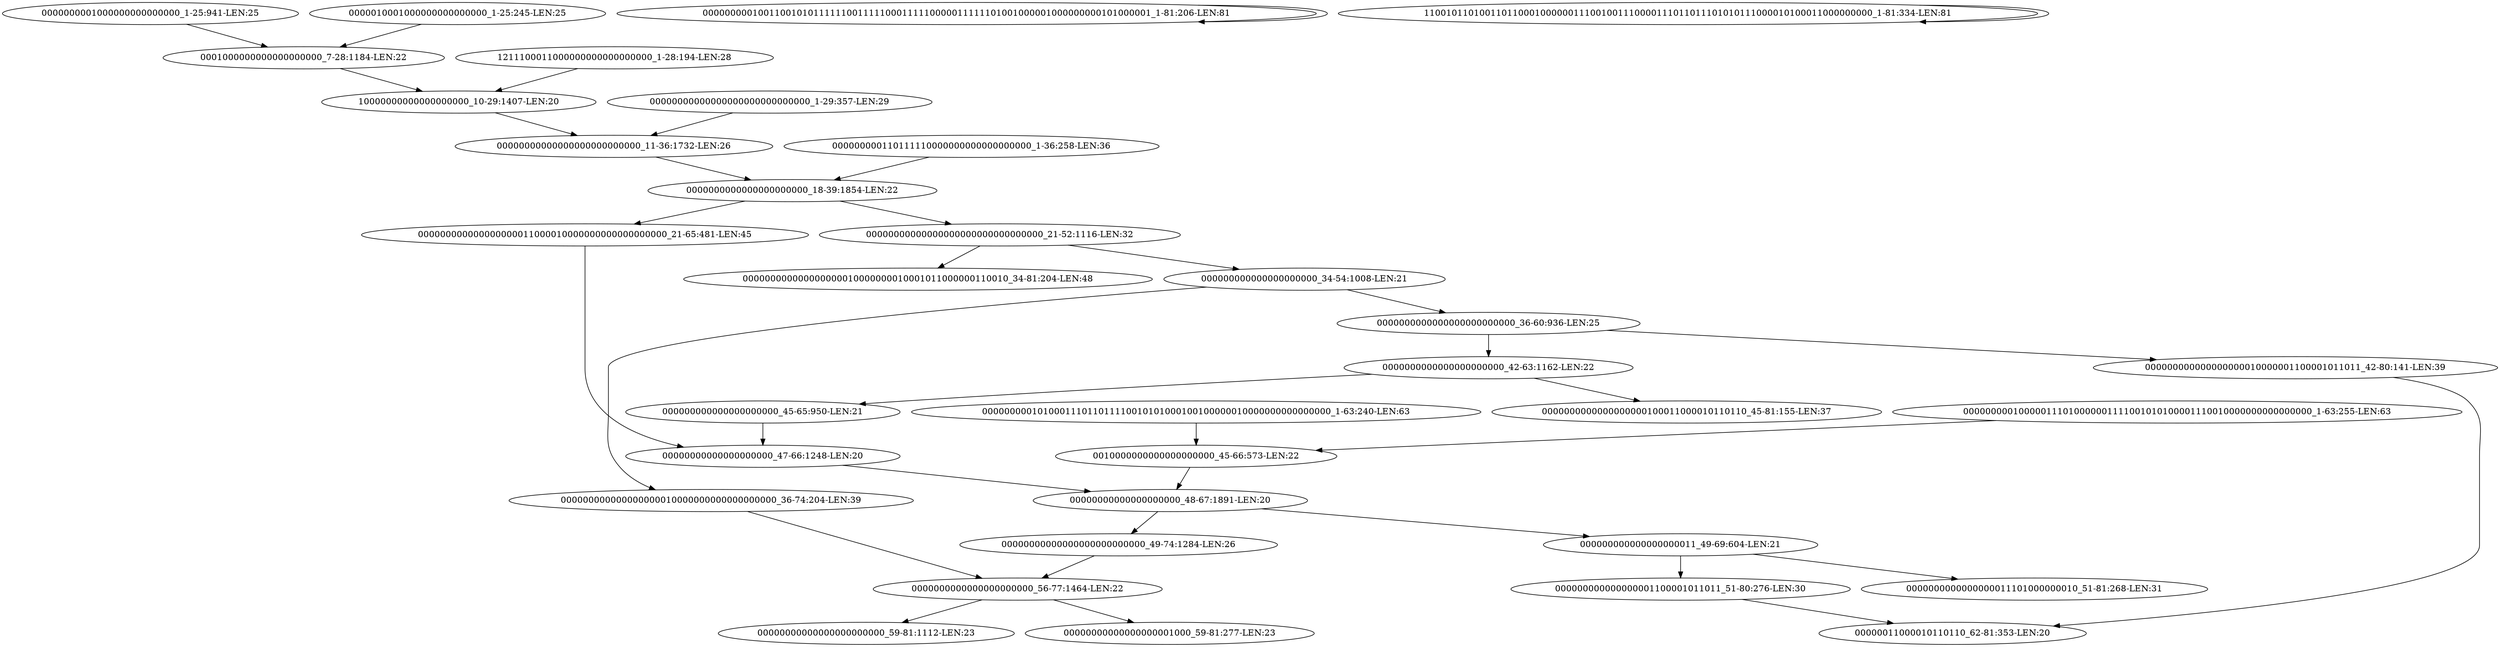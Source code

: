 digraph G {
    "000000000000000000000_45-65:950-LEN:21" -> "00000000000000000000_47-66:1248-LEN:20";
    "000000000000000000010000000000000000000_36-74:204-LEN:39" -> "0000000000000000000000_56-77:1464-LEN:22";
    "0000000000000000000000_18-39:1854-LEN:22" -> "000000000000000000011000010000000000000000000_21-65:481-LEN:45";
    "0000000000000000000000_18-39:1854-LEN:22" -> "00000000000000000000000000000000_21-52:1116-LEN:32";
    "0000000000000000000000000_36-60:936-LEN:25" -> "0000000000000000000000_42-63:1162-LEN:22";
    "0000000000000000000000000_36-60:936-LEN:25" -> "000000000000000000010000001100001011011_42-80:141-LEN:39";
    "000000000000000000000_34-54:1008-LEN:21" -> "000000000000000000010000000000000000000_36-74:204-LEN:39";
    "000000000000000000000_34-54:1008-LEN:21" -> "0000000000000000000000000_36-60:936-LEN:25";
    "000000000100110010101111110011111000111110000011111101001000001000000000101000001_1-81:206-LEN:81" -> "000000000100110010101111110011111000111110000011111101001000001000000000101000001_1-81:206-LEN:81";
    "0000000000000000000000_42-63:1162-LEN:22" -> "000000000000000000000_45-65:950-LEN:21";
    "0000000000000000000000_42-63:1162-LEN:22" -> "0000000000000000000100011000010110110_45-81:155-LEN:37";
    "000000000101000111011011110010101000100100000010000000000000000_1-63:240-LEN:63" -> "0010000000000000000000_45-66:573-LEN:22";
    "000000000000000000010000001100001011011_42-80:141-LEN:39" -> "00000011000010110110_62-81:353-LEN:20";
    "0001000000000000000000_7-28:1184-LEN:22" -> "10000000000000000000_10-29:1407-LEN:20";
    "0000000000000000000000_56-77:1464-LEN:22" -> "00000000000000000001000_59-81:277-LEN:23";
    "0000000000000000000000_56-77:1464-LEN:22" -> "00000000000000000000000_59-81:1112-LEN:23";
    "000000000000000000011000010000000000000000000_21-65:481-LEN:45" -> "00000000000000000000_47-66:1248-LEN:20";
    "00000000000000000000_47-66:1248-LEN:20" -> "00000000000000000000_48-67:1891-LEN:20";
    "000000000000000000011_49-69:604-LEN:21" -> "0000000000000000011101000000010_51-81:268-LEN:31";
    "000000000000000000011_49-69:604-LEN:21" -> "000000000000000001100001011011_51-80:276-LEN:30";
    "00000000000000000000_48-67:1891-LEN:20" -> "000000000000000000011_49-69:604-LEN:21";
    "00000000000000000000_48-67:1891-LEN:20" -> "00000000000000000000000000_49-74:1284-LEN:26";
    "10000000000000000000_10-29:1407-LEN:20" -> "00000000000000000000000000_11-36:1732-LEN:26";
    "000000000100000111010000001111001010100001110010000000000000000_1-63:255-LEN:63" -> "0010000000000000000000_45-66:573-LEN:22";
    "0000000001000000000000000_1-25:941-LEN:25" -> "0001000000000000000000_7-28:1184-LEN:22";
    "00000000000000000000000000_11-36:1732-LEN:26" -> "0000000000000000000000_18-39:1854-LEN:22";
    "00000000000000000000000000000000_21-52:1116-LEN:32" -> "000000000000000000000_34-54:1008-LEN:21";
    "00000000000000000000000000000000_21-52:1116-LEN:32" -> "000000000000000000010000000010001011000000110010_34-81:204-LEN:48";
    "000000000110111110000000000000000000_1-36:258-LEN:36" -> "0000000000000000000000_18-39:1854-LEN:22";
    "00000000000000000000000000_49-74:1284-LEN:26" -> "0000000000000000000000_56-77:1464-LEN:22";
    "00000000000000000000000000000_1-29:357-LEN:29" -> "00000000000000000000000000_11-36:1732-LEN:26";
    "0000010001000000000000000_1-25:245-LEN:25" -> "0001000000000000000000_7-28:1184-LEN:22";
    "110010110100110110001000000111001001110000111011011101010111000010100011000000000_1-81:334-LEN:81" -> "110010110100110110001000000111001001110000111011011101010111000010100011000000000_1-81:334-LEN:81";
    "000000000000000001100001011011_51-80:276-LEN:30" -> "00000011000010110110_62-81:353-LEN:20";
    "1211100011000000000000000000_1-28:194-LEN:28" -> "10000000000000000000_10-29:1407-LEN:20";
    "0010000000000000000000_45-66:573-LEN:22" -> "00000000000000000000_48-67:1891-LEN:20";
}
